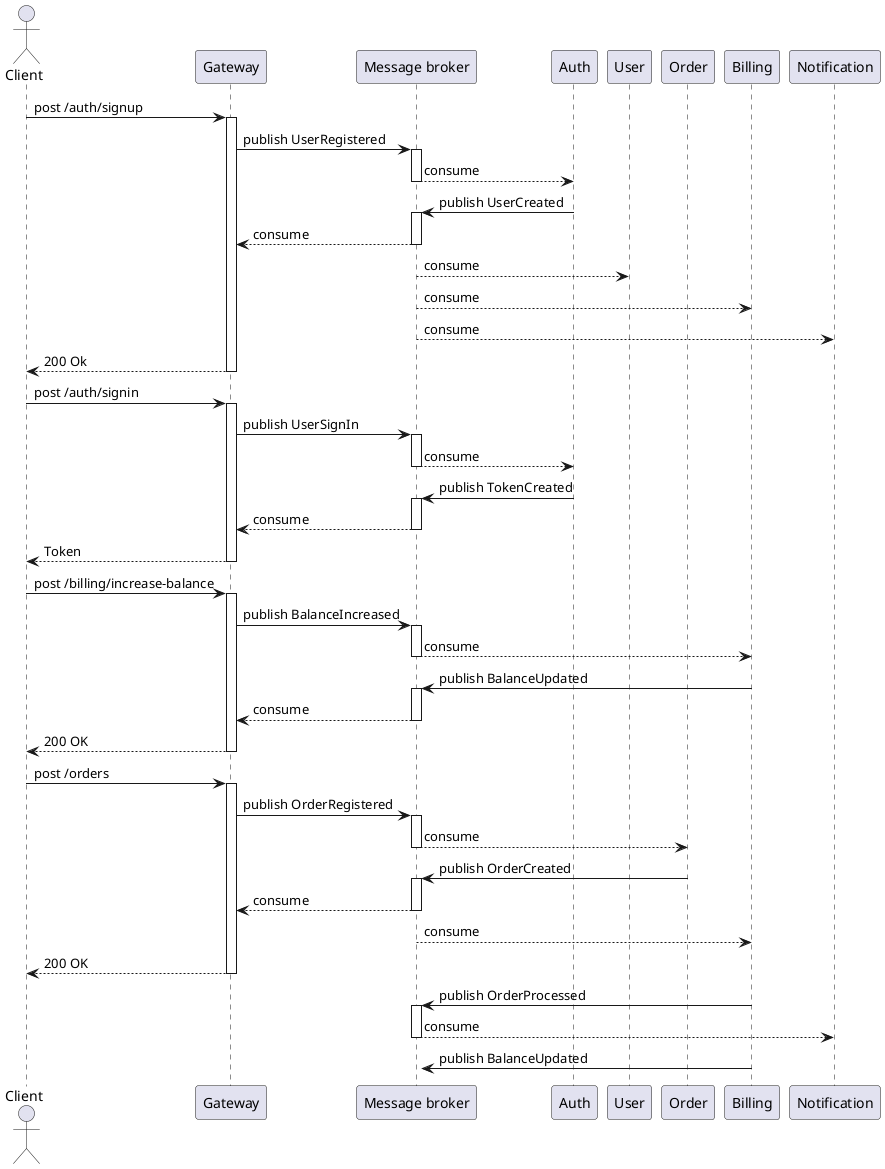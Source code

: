 @startuml
autoactivate on
actor Client
participant Gateway
participant "Message broker" as MessageBroker
participant Auth
participant User
participant Order
participant Billing
participant Notification

Client -> Gateway: post /auth/signup
    Gateway -> MessageBroker: publish UserRegistered
    MessageBroker --> Auth: consume
    Auth -> MessageBroker: publish UserCreated
    MessageBroker --> Gateway: consume
    MessageBroker --> User: consume
    MessageBroker --> Billing: consume
    MessageBroker --> Notification: consume
    Gateway --> Client: 200 Ok

Client -> Gateway: post /auth/signin
    Gateway -> MessageBroker: publish UserSignIn
    MessageBroker --> Auth: consume
    Auth -> MessageBroker: publish TokenCreated
    MessageBroker --> Gateway: consume
    Gateway --> Client: Token

Client -> Gateway: post /billing/increase-balance
    Gateway -> MessageBroker: publish BalanceIncreased
    MessageBroker --> Billing: consume
    Billing -> MessageBroker: publish BalanceUpdated
    MessageBroker --> Gateway: consume
    Gateway --> Client: 200 OK

Client -> Gateway: post /orders
    Gateway -> MessageBroker: publish OrderRegistered
    MessageBroker --> Order: consume
    Order -> MessageBroker: publish OrderCreated
    MessageBroker --> Gateway: consume
    MessageBroker --> Billing: consume
    Gateway --> Client: 200 OK

    Billing -> MessageBroker: publish OrderProcessed
    MessageBroker --> Notification: consume
    Billing -> MessageBroker: publish BalanceUpdated
@enduml